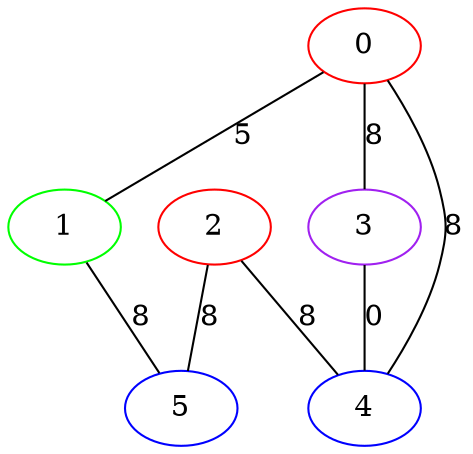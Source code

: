 graph "" {
0 [color=red, weight=1];
1 [color=green, weight=2];
2 [color=red, weight=1];
3 [color=purple, weight=4];
4 [color=blue, weight=3];
5 [color=blue, weight=3];
0 -- 1  [key=0, label=5];
0 -- 3  [key=0, label=8];
0 -- 4  [key=0, label=8];
1 -- 5  [key=0, label=8];
2 -- 4  [key=0, label=8];
2 -- 5  [key=0, label=8];
3 -- 4  [key=0, label=0];
}
